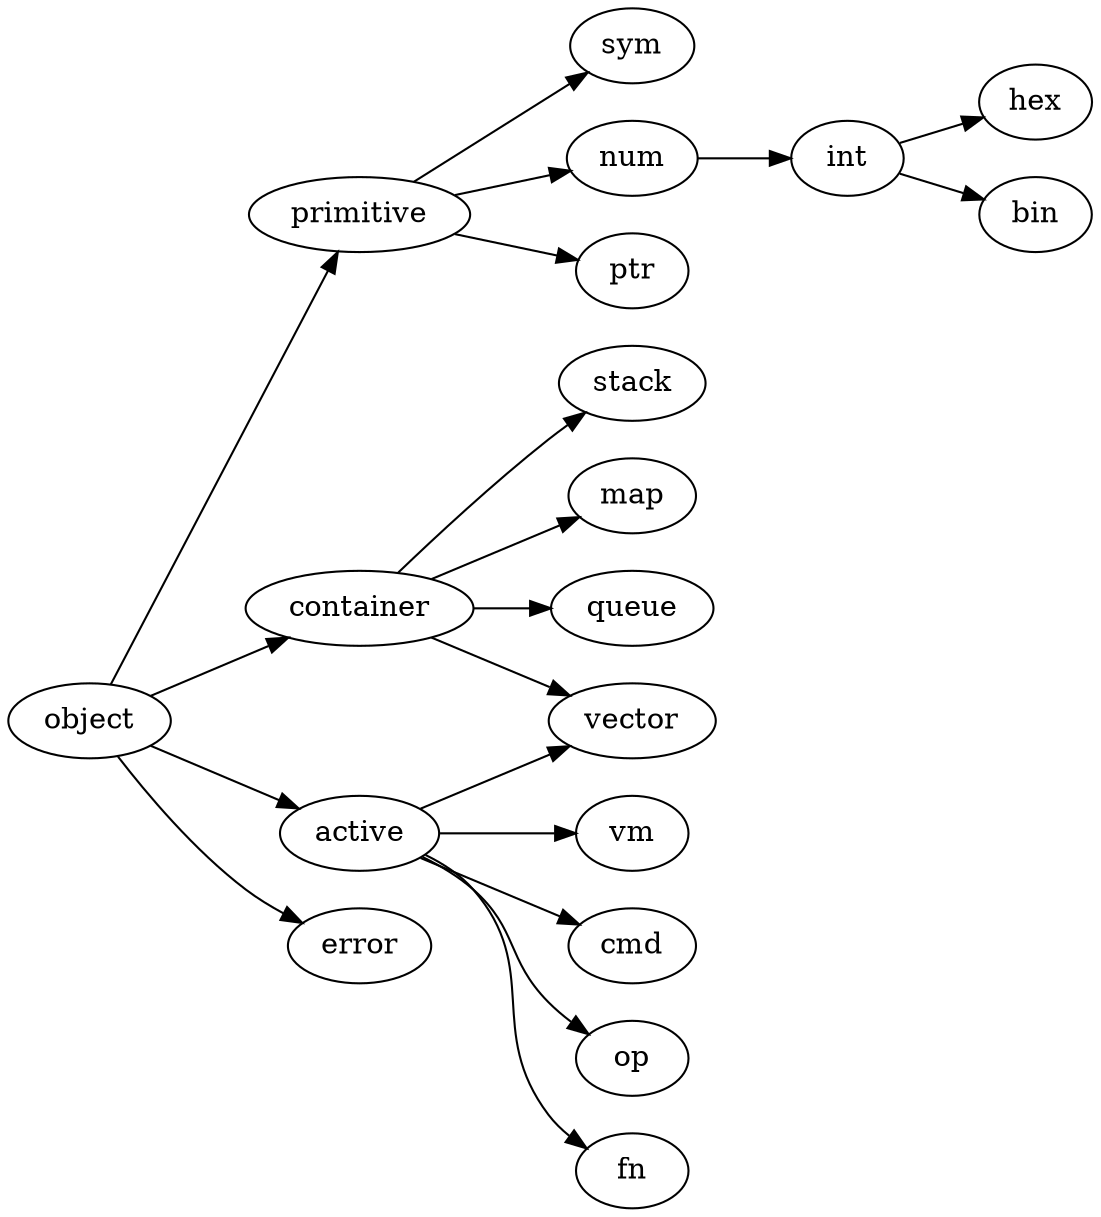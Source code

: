 digraph G {
    
    rankdir=LR;

object -> primitive -> sym;
primitive -> num -> int -> hex;
int -> bin;
primitive -> ptr;

object -> container -> stack;
container -> map;
container -> vector;
container -> queue;

object -> active -> vm;
active -> cmd;
active -> op;
active -> fn;

active -> vector;

object -> error;

}